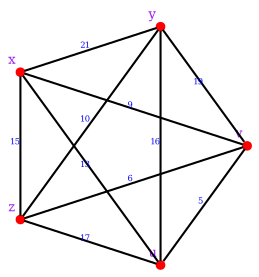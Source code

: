 graph K5 {
	layout=circo;
	graph [ dpi = 300 ];
	rankdir=BT;
	rotate=72;
	node[shape=point, color=red, xlabel="\N", fontsize=6, fontcolor=purple];
	edge[fontsize=4, fontcolor=blue];
	u--v[label="5"];
	u--x[label="13"];
	u--y[label="16"];
	u--z[label="17"];
	v--x[label="9"];
	v--y[label="19"];
	v--z[label="6"];
	x--y[label="21"];
	x--z[label="15"];
	y--z[label="10"];
}
